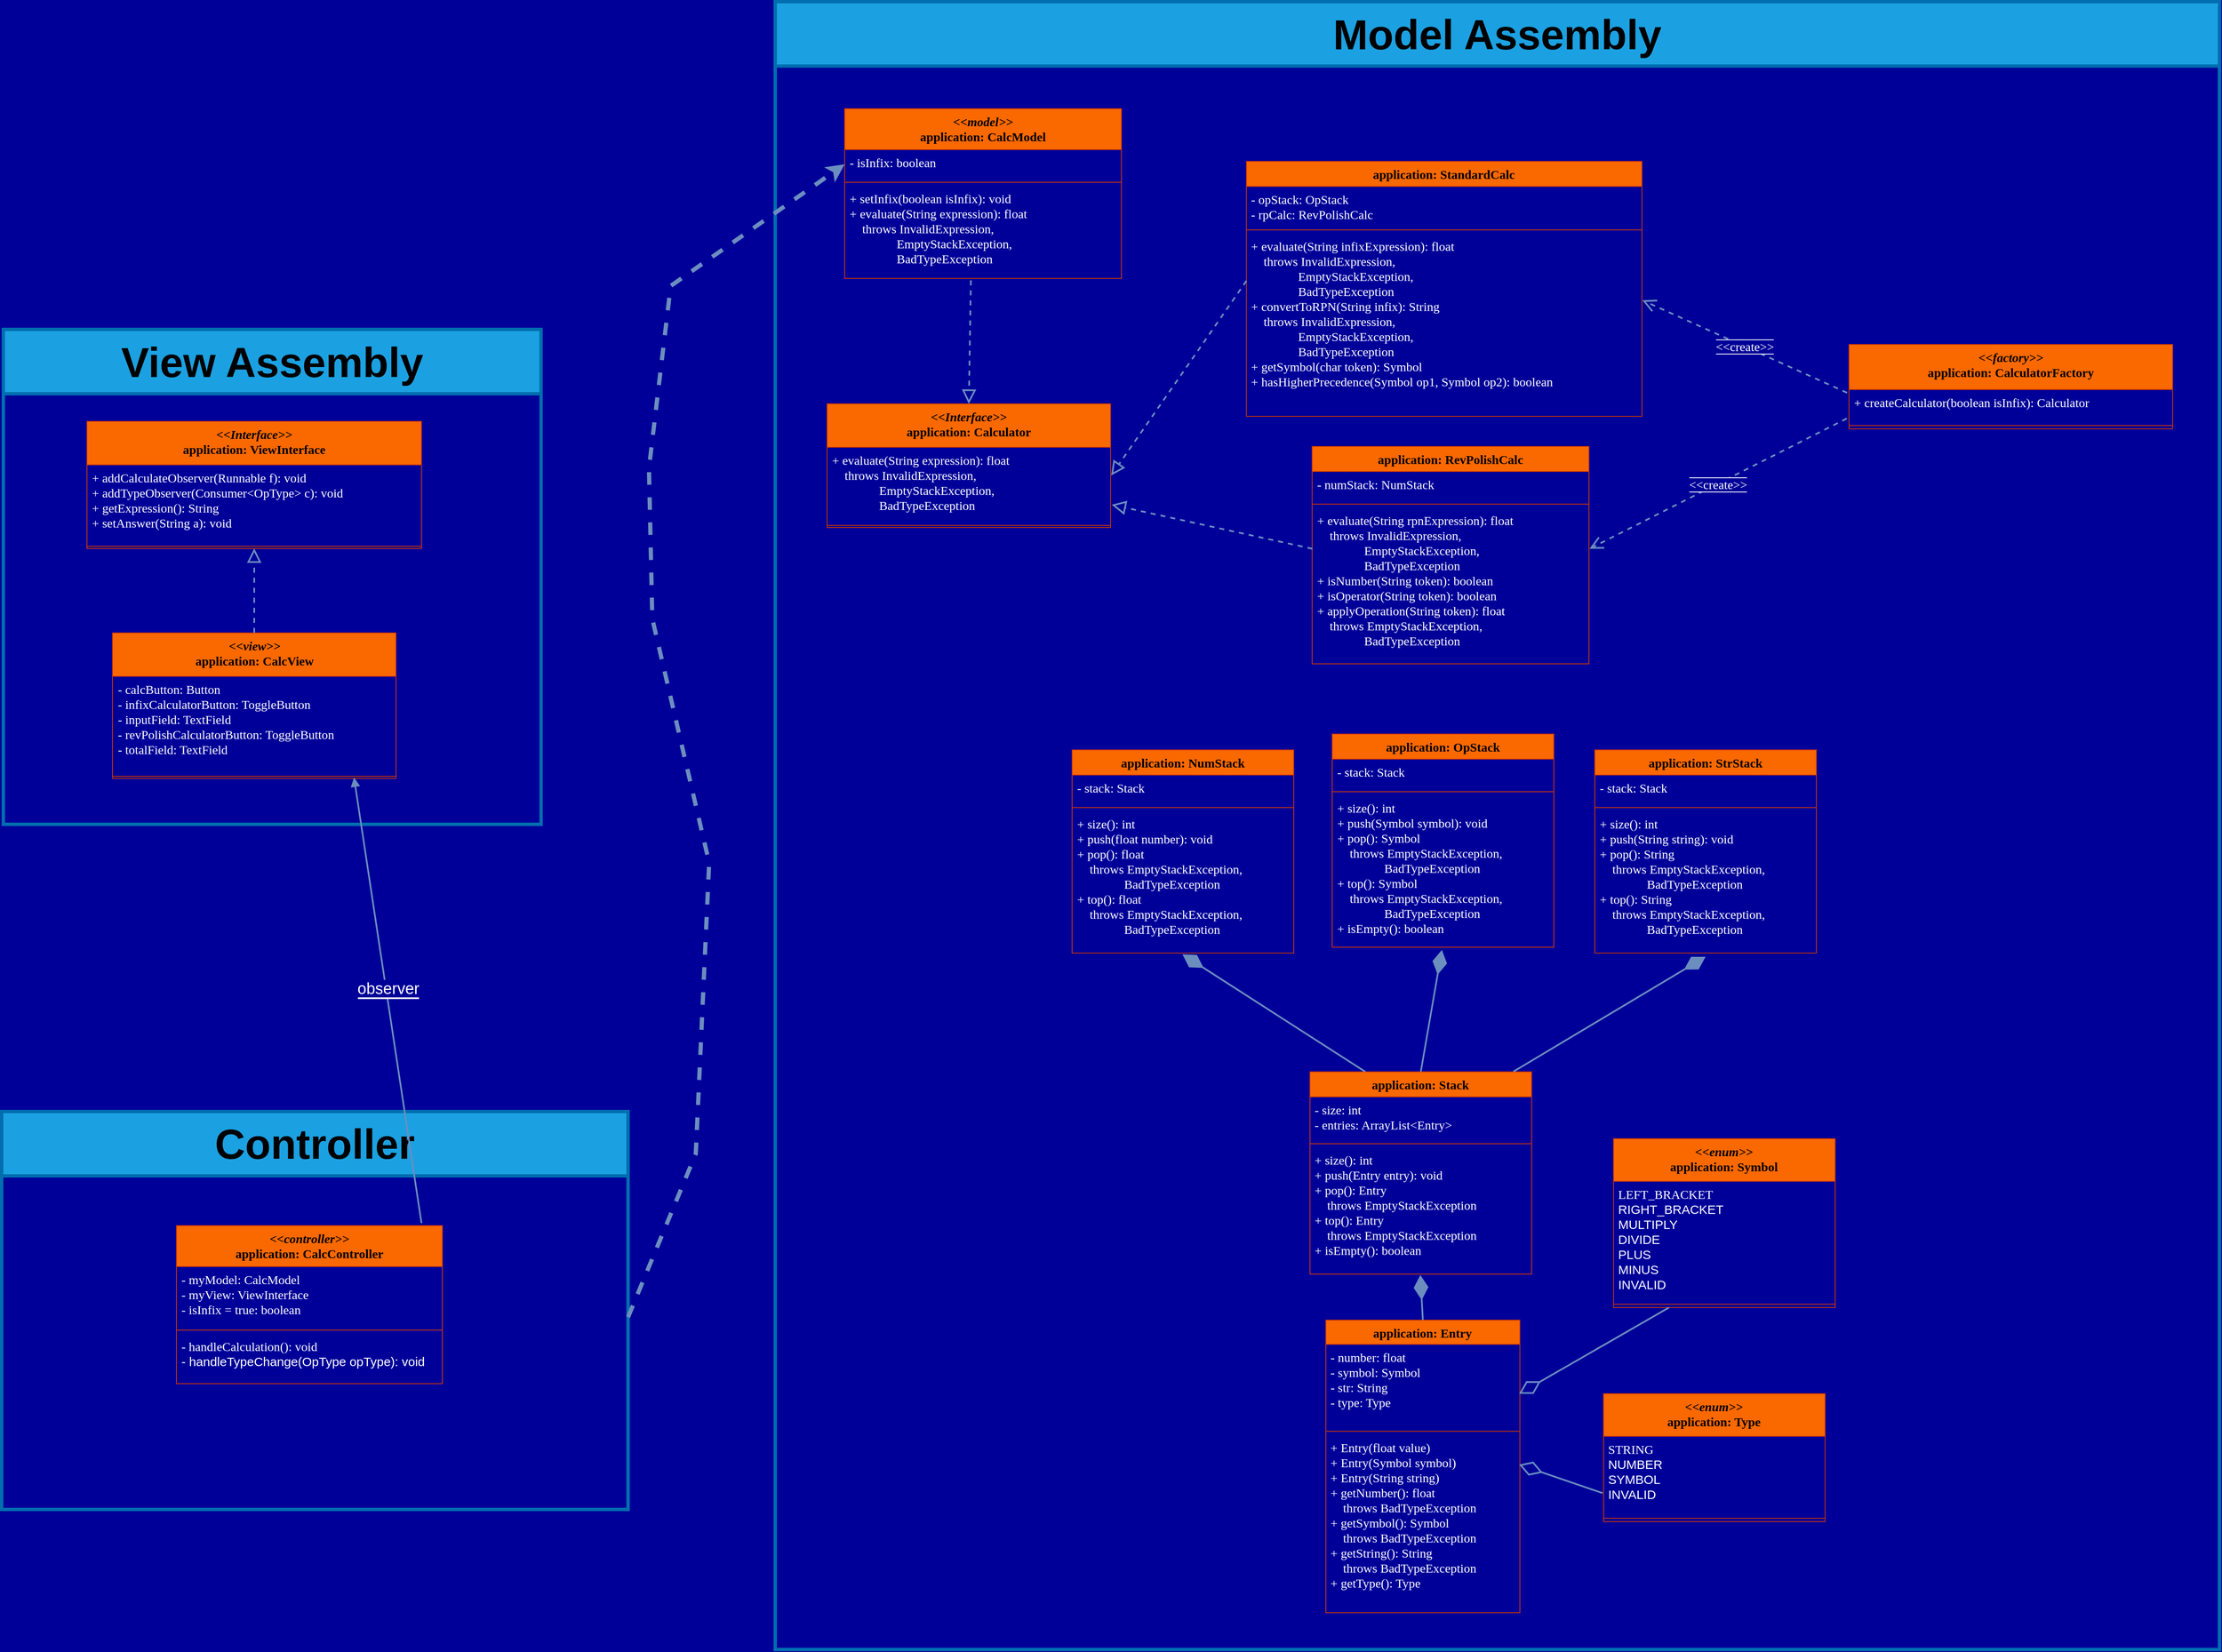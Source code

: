 <mxfile version="22.1.7" type="device">
  <diagram name="Page-1" id="jls70FwRUce_P40gS2r1">
    <mxGraphModel dx="4148" dy="2640" grid="0" gridSize="10" guides="1" tooltips="1" connect="1" arrows="1" fold="1" page="0" pageScale="1" pageWidth="1169" pageHeight="827" background="#000099" math="0" shadow="0">
      <root>
        <mxCell id="0" />
        <mxCell id="1" parent="0" />
        <mxCell id="K8_3aCIOSmmwYXdgkw8_-43" value="&lt;font face=&quot;Verdana&quot; style=&quot;font-size: 15px;&quot; color=&quot;#000000&quot;&gt;&lt;i&gt;&amp;lt;&amp;lt;Interface&amp;gt;&amp;gt;&lt;br&gt;&lt;/i&gt;application: Calculator&lt;/font&gt;" style="swimlane;fontStyle=1;align=center;verticalAlign=top;childLayout=stackLayout;horizontal=1;startSize=52;horizontalStack=0;resizeParent=1;resizeParentMax=0;resizeLast=0;collapsible=1;marginBottom=0;whiteSpace=wrap;html=1;fillColor=#fa6800;strokeColor=#C73500;fontColor=#000000;" vertex="1" parent="1">
          <mxGeometry x="1301" y="155" width="339" height="148" as="geometry">
            <mxRectangle x="905" y="737" width="179" height="30" as="alternateBounds" />
          </mxGeometry>
        </mxCell>
        <mxCell id="K8_3aCIOSmmwYXdgkw8_-44" value="&lt;font style=&quot;font-size: 15px;&quot; color=&quot;#ffffff&quot;&gt;&lt;font face=&quot;Verdana&quot;&gt;+ evaluate(String expression): float&lt;br&gt;&amp;nbsp; &amp;nbsp; throws InvalidExpression,&lt;br&gt;&amp;nbsp; &amp;nbsp; &amp;nbsp; &amp;nbsp; &amp;nbsp; &amp;nbsp; &amp;nbsp; &amp;nbsp;EmptyStackException,&lt;br&gt;&amp;nbsp; &amp;nbsp; &amp;nbsp; &amp;nbsp; &amp;nbsp; &amp;nbsp; &amp;nbsp; &amp;nbsp;BadTypeException&amp;nbsp;&lt;br&gt;&lt;br&gt;&lt;/font&gt;&lt;br&gt;&lt;/font&gt;" style="text;align=left;verticalAlign=top;spacingLeft=4;spacingRight=4;overflow=hidden;rotatable=0;points=[[0,0.5],[1,0.5]];portConstraint=eastwest;whiteSpace=wrap;html=1;" vertex="1" parent="K8_3aCIOSmmwYXdgkw8_-43">
          <mxGeometry y="52" width="339" height="91" as="geometry" />
        </mxCell>
        <mxCell id="K8_3aCIOSmmwYXdgkw8_-45" value="" style="line;strokeWidth=1;fillColor=none;align=left;verticalAlign=middle;spacingTop=-1;spacingLeft=3;spacingRight=3;rotatable=0;labelPosition=right;points=[];portConstraint=eastwest;strokeColor=inherit;" vertex="1" parent="K8_3aCIOSmmwYXdgkw8_-43">
          <mxGeometry y="143" width="339" height="5" as="geometry" />
        </mxCell>
        <mxCell id="K8_3aCIOSmmwYXdgkw8_-47" value="&lt;font face=&quot;Verdana&quot; style=&quot;font-size: 15px;&quot; color=&quot;#000000&quot;&gt;application: RevPolishCalc&lt;/font&gt;" style="swimlane;fontStyle=1;align=center;verticalAlign=top;childLayout=stackLayout;horizontal=1;startSize=30;horizontalStack=0;resizeParent=1;resizeParentMax=0;resizeLast=0;collapsible=1;marginBottom=0;whiteSpace=wrap;html=1;fillColor=#fa6800;strokeColor=#C73500;fontColor=#000000;" vertex="1" parent="1">
          <mxGeometry x="1881" y="206" width="331" height="260" as="geometry">
            <mxRectangle x="905" y="737" width="179" height="30" as="alternateBounds" />
          </mxGeometry>
        </mxCell>
        <mxCell id="K8_3aCIOSmmwYXdgkw8_-48" value="&lt;font style=&quot;font-size: 15px;&quot; color=&quot;#ffffff&quot;&gt;&lt;font face=&quot;Verdana&quot;&gt;- numStack: NumStack&lt;br&gt;&lt;br&gt;&lt;/font&gt;&lt;br&gt;&lt;/font&gt;" style="text;align=left;verticalAlign=top;spacingLeft=4;spacingRight=4;overflow=hidden;rotatable=0;points=[[0,0.5],[1,0.5]];portConstraint=eastwest;whiteSpace=wrap;html=1;" vertex="1" parent="K8_3aCIOSmmwYXdgkw8_-47">
          <mxGeometry y="30" width="331" height="35" as="geometry" />
        </mxCell>
        <mxCell id="K8_3aCIOSmmwYXdgkw8_-49" value="" style="line;strokeWidth=1;fillColor=none;align=left;verticalAlign=middle;spacingTop=-1;spacingLeft=3;spacingRight=3;rotatable=0;labelPosition=right;points=[];portConstraint=eastwest;strokeColor=inherit;" vertex="1" parent="K8_3aCIOSmmwYXdgkw8_-47">
          <mxGeometry y="65" width="331" height="8" as="geometry" />
        </mxCell>
        <mxCell id="K8_3aCIOSmmwYXdgkw8_-50" value="&lt;font face=&quot;Verdana&quot; style=&quot;font-size: 15px;&quot; color=&quot;#ffffff&quot;&gt;+ evaluate(String rpnExpression): float&lt;br&gt;&amp;nbsp; &amp;nbsp; throws InvalidExpression,&lt;br&gt;&amp;nbsp; &amp;nbsp; &amp;nbsp; &amp;nbsp; &amp;nbsp; &amp;nbsp; &amp;nbsp; &amp;nbsp;EmptyStackException,&lt;br&gt;&amp;nbsp; &amp;nbsp; &amp;nbsp; &amp;nbsp; &amp;nbsp; &amp;nbsp; &amp;nbsp; &amp;nbsp;BadTypeException&lt;br&gt;+ isNumber(String token): boolean&lt;br&gt;+ isOperator(String token): boolean&lt;br&gt;+ applyOperation(String token): float&lt;br&gt;&amp;nbsp; &amp;nbsp; throws EmptyStackException,&lt;br&gt;&amp;nbsp; &amp;nbsp; &amp;nbsp; &amp;nbsp; &amp;nbsp; &amp;nbsp; &amp;nbsp; &amp;nbsp;BadTypeException&lt;br&gt;&lt;/font&gt;" style="text;strokeColor=none;fillColor=none;align=left;verticalAlign=top;spacingLeft=4;spacingRight=4;overflow=hidden;rotatable=0;points=[[0,0.5],[1,0.5]];portConstraint=eastwest;whiteSpace=wrap;html=1;" vertex="1" parent="K8_3aCIOSmmwYXdgkw8_-47">
          <mxGeometry y="73" width="331" height="187" as="geometry" />
        </mxCell>
        <mxCell id="K8_3aCIOSmmwYXdgkw8_-52" value="&lt;font face=&quot;Verdana&quot; style=&quot;font-size: 15px;&quot; color=&quot;#000000&quot;&gt;application: StandardCalc&lt;/font&gt;" style="swimlane;fontStyle=1;align=center;verticalAlign=top;childLayout=stackLayout;horizontal=1;startSize=30;horizontalStack=0;resizeParent=1;resizeParentMax=0;resizeLast=0;collapsible=1;marginBottom=0;whiteSpace=wrap;html=1;fillColor=#fa6800;strokeColor=#C73500;fontColor=#000000;" vertex="1" parent="1">
          <mxGeometry x="1802.43" y="-135" width="473" height="305" as="geometry">
            <mxRectangle x="905" y="737" width="179" height="30" as="alternateBounds" />
          </mxGeometry>
        </mxCell>
        <mxCell id="K8_3aCIOSmmwYXdgkw8_-53" value="&lt;font style=&quot;font-size: 15px;&quot; color=&quot;#ffffff&quot;&gt;&lt;font face=&quot;Verdana&quot;&gt;- opStack: OpStack&lt;br&gt;- rpCalc: RevPolishCalc&lt;br&gt;&lt;br&gt;&lt;/font&gt;&lt;br&gt;&lt;/font&gt;" style="text;align=left;verticalAlign=top;spacingLeft=4;spacingRight=4;overflow=hidden;rotatable=0;points=[[0,0.5],[1,0.5]];portConstraint=eastwest;whiteSpace=wrap;html=1;" vertex="1" parent="K8_3aCIOSmmwYXdgkw8_-52">
          <mxGeometry y="30" width="473" height="48" as="geometry" />
        </mxCell>
        <mxCell id="K8_3aCIOSmmwYXdgkw8_-54" value="" style="line;strokeWidth=1;fillColor=none;align=left;verticalAlign=middle;spacingTop=-1;spacingLeft=3;spacingRight=3;rotatable=0;labelPosition=right;points=[];portConstraint=eastwest;strokeColor=inherit;" vertex="1" parent="K8_3aCIOSmmwYXdgkw8_-52">
          <mxGeometry y="78" width="473" height="8" as="geometry" />
        </mxCell>
        <mxCell id="K8_3aCIOSmmwYXdgkw8_-55" value="&lt;font face=&quot;Verdana&quot; style=&quot;font-size: 15px;&quot; color=&quot;#ffffff&quot;&gt;+ evaluate(String infixExpression): float&lt;br&gt;&amp;nbsp; &amp;nbsp; throws InvalidExpression,&lt;br&gt;&amp;nbsp; &amp;nbsp; &amp;nbsp; &amp;nbsp; &amp;nbsp; &amp;nbsp; &amp;nbsp; &amp;nbsp;EmptyStackException,&lt;br&gt;&amp;nbsp; &amp;nbsp; &amp;nbsp; &amp;nbsp; &amp;nbsp; &amp;nbsp; &amp;nbsp; &amp;nbsp;BadTypeException&lt;br&gt;+ convertToRPN(String infix): String&lt;br&gt;&amp;nbsp; &amp;nbsp; throws InvalidExpression,&lt;br&gt;&amp;nbsp; &amp;nbsp; &amp;nbsp; &amp;nbsp; &amp;nbsp; &amp;nbsp; &amp;nbsp; &amp;nbsp;EmptyStackException,&lt;br&gt;&amp;nbsp; &amp;nbsp; &amp;nbsp; &amp;nbsp; &amp;nbsp; &amp;nbsp; &amp;nbsp; &amp;nbsp;BadTypeException&lt;br&gt;+ getSymbol(char token): Symbol&lt;br&gt;+ hasHigherPrecedence(Symbol op1, Symbol op2): boolean&lt;br&gt;&lt;/font&gt;" style="text;strokeColor=none;fillColor=none;align=left;verticalAlign=top;spacingLeft=4;spacingRight=4;overflow=hidden;rotatable=0;points=[[0,0.5],[1,0.5]];portConstraint=eastwest;whiteSpace=wrap;html=1;" vertex="1" parent="K8_3aCIOSmmwYXdgkw8_-52">
          <mxGeometry y="86" width="473" height="219" as="geometry" />
        </mxCell>
        <mxCell id="K8_3aCIOSmmwYXdgkw8_-58" value="&lt;font face=&quot;Verdana&quot; style=&quot;font-size: 15px;&quot; color=&quot;#000000&quot;&gt;&lt;i&gt;&amp;lt;&amp;lt;model&amp;gt;&amp;gt;&lt;br&gt;&lt;/i&gt;application: CalcModel&lt;/font&gt;" style="swimlane;fontStyle=1;align=center;verticalAlign=top;childLayout=stackLayout;horizontal=1;startSize=49;horizontalStack=0;resizeParent=1;resizeParentMax=0;resizeLast=0;collapsible=1;marginBottom=0;whiteSpace=wrap;html=1;fillColor=#fa6800;strokeColor=#C73500;fontColor=#000000;" vertex="1" parent="1">
          <mxGeometry x="1322" y="-198" width="331" height="203" as="geometry">
            <mxRectangle x="905" y="737" width="179" height="30" as="alternateBounds" />
          </mxGeometry>
        </mxCell>
        <mxCell id="K8_3aCIOSmmwYXdgkw8_-59" value="&lt;font style=&quot;font-size: 15px;&quot; color=&quot;#ffffff&quot;&gt;&lt;font face=&quot;Verdana&quot;&gt;- isInfix: boolean&lt;br&gt;&lt;br&gt;&lt;/font&gt;&lt;br&gt;&lt;/font&gt;" style="text;align=left;verticalAlign=top;spacingLeft=4;spacingRight=4;overflow=hidden;rotatable=0;points=[[0,0.5],[1,0.5]];portConstraint=eastwest;whiteSpace=wrap;html=1;" vertex="1" parent="K8_3aCIOSmmwYXdgkw8_-58">
          <mxGeometry y="49" width="331" height="35" as="geometry" />
        </mxCell>
        <mxCell id="K8_3aCIOSmmwYXdgkw8_-60" value="" style="line;strokeWidth=1;fillColor=none;align=left;verticalAlign=middle;spacingTop=-1;spacingLeft=3;spacingRight=3;rotatable=0;labelPosition=right;points=[];portConstraint=eastwest;strokeColor=inherit;" vertex="1" parent="K8_3aCIOSmmwYXdgkw8_-58">
          <mxGeometry y="84" width="331" height="8" as="geometry" />
        </mxCell>
        <mxCell id="K8_3aCIOSmmwYXdgkw8_-61" value="&lt;font face=&quot;Verdana&quot; style=&quot;font-size: 15px;&quot; color=&quot;#ffffff&quot;&gt;+ setInfix(boolean isInfix): void&lt;br&gt;+ evaluate(String expression): float&lt;br&gt;&amp;nbsp; &amp;nbsp; throws InvalidExpression,&lt;br&gt;&amp;nbsp; &amp;nbsp; &amp;nbsp; &amp;nbsp; &amp;nbsp; &amp;nbsp; &amp;nbsp; &amp;nbsp;EmptyStackException,&lt;br&gt;&amp;nbsp; &amp;nbsp; &amp;nbsp; &amp;nbsp; &amp;nbsp; &amp;nbsp; &amp;nbsp; &amp;nbsp;BadTypeException&lt;br&gt;&lt;/font&gt;" style="text;strokeColor=none;fillColor=none;align=left;verticalAlign=top;spacingLeft=4;spacingRight=4;overflow=hidden;rotatable=0;points=[[0,0.5],[1,0.5]];portConstraint=eastwest;whiteSpace=wrap;html=1;" vertex="1" parent="K8_3aCIOSmmwYXdgkw8_-58">
          <mxGeometry y="92" width="331" height="111" as="geometry" />
        </mxCell>
        <mxCell id="K8_3aCIOSmmwYXdgkw8_-63" value="&lt;font style=&quot;font-size: 50px;&quot; color=&quot;#000000&quot;&gt;&lt;b&gt;Model Assembly&lt;/b&gt;&lt;/font&gt;" style="swimlane;fontStyle=0;childLayout=stackLayout;horizontal=1;startSize=77;fillColor=#1ba1e2;horizontalStack=0;resizeParent=1;resizeParentMax=0;resizeLast=0;collapsible=1;marginBottom=0;whiteSpace=wrap;html=1;strokeColor=#006EAF;fontColor=#ffffff;strokeWidth=4;" vertex="1" parent="1">
          <mxGeometry x="1239" y="-326" width="1727" height="1971" as="geometry">
            <mxRectangle x="1155" y="-195" width="428" height="77" as="alternateBounds" />
          </mxGeometry>
        </mxCell>
        <mxCell id="K8_3aCIOSmmwYXdgkw8_-57" value="" style="endArrow=block;dashed=1;endFill=0;endSize=12;html=1;rounded=0;fillColor=#dae8fc;strokeColor=#6c8ebf;strokeWidth=2;entryX=0.5;entryY=0;entryDx=0;entryDy=0;exitX=0.456;exitY=1.021;exitDx=0;exitDy=0;exitPerimeter=0;" edge="1" parent="1" source="K8_3aCIOSmmwYXdgkw8_-61" target="K8_3aCIOSmmwYXdgkw8_-43">
          <mxGeometry width="160" relative="1" as="geometry">
            <mxPoint x="1545.97" y="-69" as="sourcePoint" />
            <mxPoint x="1545.97" y="-6" as="targetPoint" />
          </mxGeometry>
        </mxCell>
        <mxCell id="K8_3aCIOSmmwYXdgkw8_-71" value="&lt;font face=&quot;Verdana&quot; style=&quot;font-size: 15px;&quot; color=&quot;#000000&quot;&gt;&lt;i&gt;&amp;lt;&amp;lt;factory&amp;gt;&amp;gt;&lt;br&gt;&lt;/i&gt;application: CalculatorFactory&lt;/font&gt;" style="swimlane;fontStyle=1;align=center;verticalAlign=top;childLayout=stackLayout;horizontal=1;startSize=54;horizontalStack=0;resizeParent=1;resizeParentMax=0;resizeLast=0;collapsible=1;marginBottom=0;whiteSpace=wrap;html=1;fillColor=#fa6800;strokeColor=#C73500;fontColor=#000000;" vertex="1" parent="1">
          <mxGeometry x="2523" y="84" width="387" height="101" as="geometry">
            <mxRectangle x="905" y="737" width="179" height="30" as="alternateBounds" />
          </mxGeometry>
        </mxCell>
        <mxCell id="K8_3aCIOSmmwYXdgkw8_-72" value="&lt;font style=&quot;font-size: 15px;&quot; color=&quot;#ffffff&quot;&gt;&lt;font face=&quot;Verdana&quot;&gt;+ createCalculator(boolean isInfix): Calculator&lt;br&gt;&lt;br&gt;&lt;/font&gt;&lt;br&gt;&lt;/font&gt;" style="text;align=left;verticalAlign=top;spacingLeft=4;spacingRight=4;overflow=hidden;rotatable=0;points=[[0,0.5],[1,0.5]];portConstraint=eastwest;whiteSpace=wrap;html=1;" vertex="1" parent="K8_3aCIOSmmwYXdgkw8_-71">
          <mxGeometry y="54" width="387" height="39" as="geometry" />
        </mxCell>
        <mxCell id="K8_3aCIOSmmwYXdgkw8_-73" value="" style="line;strokeWidth=1;fillColor=none;align=left;verticalAlign=middle;spacingTop=-1;spacingLeft=3;spacingRight=3;rotatable=0;labelPosition=right;points=[];portConstraint=eastwest;strokeColor=inherit;" vertex="1" parent="K8_3aCIOSmmwYXdgkw8_-71">
          <mxGeometry y="93" width="387" height="8" as="geometry" />
        </mxCell>
        <mxCell id="K8_3aCIOSmmwYXdgkw8_-78" value="&lt;font style=&quot;font-size: 15px; background-color: rgb(0, 0, 153);&quot; face=&quot;Verdana&quot; color=&quot;#ffffff&quot;&gt;&amp;lt;&amp;lt;create&amp;gt;&amp;gt;&lt;/font&gt;" style="endArrow=open;endSize=12;dashed=1;html=1;rounded=0;strokeWidth=2;fillColor=#dae8fc;strokeColor=#6c8ebf;exitX=-0.006;exitY=0.097;exitDx=0;exitDy=0;entryX=1.001;entryY=0.366;entryDx=0;entryDy=0;entryPerimeter=0;exitPerimeter=0;" edge="1" parent="1" source="K8_3aCIOSmmwYXdgkw8_-72" target="K8_3aCIOSmmwYXdgkw8_-55">
          <mxGeometry width="160" relative="1" as="geometry">
            <mxPoint x="1988" y="81.47" as="sourcePoint" />
            <mxPoint x="2341" y="-80" as="targetPoint" />
          </mxGeometry>
        </mxCell>
        <mxCell id="K8_3aCIOSmmwYXdgkw8_-79" value="" style="endArrow=block;dashed=1;endFill=0;endSize=12;html=1;rounded=0;fillColor=#dae8fc;strokeColor=#6c8ebf;strokeWidth=2;entryX=1.002;entryY=0.371;entryDx=0;entryDy=0;entryPerimeter=0;" edge="1" parent="1" target="K8_3aCIOSmmwYXdgkw8_-44">
          <mxGeometry width="160" relative="1" as="geometry">
            <mxPoint x="1802.43" y="8" as="sourcePoint" />
            <mxPoint x="1739.46" y="148" as="targetPoint" />
          </mxGeometry>
        </mxCell>
        <mxCell id="K8_3aCIOSmmwYXdgkw8_-80" value="" style="endArrow=block;dashed=1;endFill=0;endSize=12;html=1;rounded=0;fillColor=#dae8fc;strokeColor=#6c8ebf;strokeWidth=2;entryX=1.004;entryY=0.755;entryDx=0;entryDy=0;exitX=0.001;exitY=0.264;exitDx=0;exitDy=0;exitPerimeter=0;entryPerimeter=0;" edge="1" parent="1" source="K8_3aCIOSmmwYXdgkw8_-50" target="K8_3aCIOSmmwYXdgkw8_-44">
          <mxGeometry width="160" relative="1" as="geometry">
            <mxPoint x="1749.97" y="228" as="sourcePoint" />
            <mxPoint x="1687" y="368" as="targetPoint" />
          </mxGeometry>
        </mxCell>
        <mxCell id="K8_3aCIOSmmwYXdgkw8_-81" value="&lt;font style=&quot;font-size: 15px; background-color: rgb(0, 0, 153);&quot; face=&quot;Verdana&quot; color=&quot;#ffffff&quot;&gt;&amp;lt;&amp;lt;create&amp;gt;&amp;gt;&lt;/font&gt;" style="endArrow=open;endSize=12;dashed=1;html=1;rounded=0;strokeWidth=2;fillColor=#dae8fc;strokeColor=#6c8ebf;exitX=-0.007;exitY=0.887;exitDx=0;exitDy=0;entryX=1.002;entryY=0.264;entryDx=0;entryDy=0;entryPerimeter=0;exitPerimeter=0;" edge="1" parent="1" source="K8_3aCIOSmmwYXdgkw8_-72" target="K8_3aCIOSmmwYXdgkw8_-50">
          <mxGeometry width="160" relative="1" as="geometry">
            <mxPoint x="2542" y="328" as="sourcePoint" />
            <mxPoint x="2297" y="217" as="targetPoint" />
          </mxGeometry>
        </mxCell>
        <mxCell id="K8_3aCIOSmmwYXdgkw8_-82" value="" style="group" vertex="1" connectable="0" parent="1">
          <mxGeometry x="1594.0" y="550" width="912.43" height="1051" as="geometry" />
        </mxCell>
        <mxCell id="K8_3aCIOSmmwYXdgkw8_-25" value="" style="group" vertex="1" connectable="0" parent="K8_3aCIOSmmwYXdgkw8_-82">
          <mxGeometry x="253.001" y="404" width="659.429" height="647" as="geometry" />
        </mxCell>
        <mxCell id="K8_3aCIOSmmwYXdgkw8_-5" style="edgeStyle=orthogonalEdgeStyle;rounded=0;orthogonalLoop=1;jettySize=auto;html=1;" edge="1" parent="K8_3aCIOSmmwYXdgkw8_-25">
          <mxGeometry relative="1" as="geometry">
            <mxPoint y="102.571" as="targetPoint" />
            <mxPoint x="0.429" y="103" as="sourcePoint" />
          </mxGeometry>
        </mxCell>
        <mxCell id="K8_3aCIOSmmwYXdgkw8_-1" value="&lt;font face=&quot;Verdana&quot; style=&quot;font-size: 15px;&quot; color=&quot;#000000&quot;&gt;application: Entry&lt;/font&gt;" style="swimlane;fontStyle=1;align=center;verticalAlign=top;childLayout=stackLayout;horizontal=1;startSize=29;horizontalStack=0;resizeParent=1;resizeParentMax=0;resizeLast=0;collapsible=1;marginBottom=0;whiteSpace=wrap;html=1;fillColor=#fa6800;strokeColor=#C73500;fontColor=#000000;" vertex="1" parent="K8_3aCIOSmmwYXdgkw8_-25">
          <mxGeometry x="50.429" y="297" width="232" height="350" as="geometry">
            <mxRectangle x="905" y="737" width="179" height="30" as="alternateBounds" />
          </mxGeometry>
        </mxCell>
        <mxCell id="K8_3aCIOSmmwYXdgkw8_-2" value="&lt;font style=&quot;font-size: 15px;&quot; color=&quot;#ffffff&quot;&gt;&lt;font face=&quot;Verdana&quot;&gt;- number: float&lt;br&gt;- symbol: Symbol&lt;br&gt;- str: String&lt;br&gt;- type: Type&lt;br&gt;&lt;br&gt;&lt;/font&gt;&lt;br&gt;&lt;/font&gt;" style="text;align=left;verticalAlign=top;spacingLeft=4;spacingRight=4;overflow=hidden;rotatable=0;points=[[0,0.5],[1,0.5]];portConstraint=eastwest;whiteSpace=wrap;html=1;" vertex="1" parent="K8_3aCIOSmmwYXdgkw8_-1">
          <mxGeometry y="29" width="232" height="100" as="geometry" />
        </mxCell>
        <mxCell id="K8_3aCIOSmmwYXdgkw8_-3" value="" style="line;strokeWidth=1;fillColor=none;align=left;verticalAlign=middle;spacingTop=-1;spacingLeft=3;spacingRight=3;rotatable=0;labelPosition=right;points=[];portConstraint=eastwest;strokeColor=inherit;" vertex="1" parent="K8_3aCIOSmmwYXdgkw8_-1">
          <mxGeometry y="129" width="232" height="8" as="geometry" />
        </mxCell>
        <mxCell id="K8_3aCIOSmmwYXdgkw8_-4" value="&lt;font face=&quot;Verdana&quot; style=&quot;font-size: 15px;&quot; color=&quot;#ffffff&quot;&gt;+ Entry(float value)&lt;br&gt;+ Entry(Symbol symbol)&lt;br&gt;+ Entry(String string)&lt;br&gt;+ getNumber(): float&lt;br&gt;&amp;nbsp; &amp;nbsp; throws BadTypeException&lt;br&gt;+ getSymbol(): Symbol&lt;br&gt;&amp;nbsp; &amp;nbsp; throws BadTypeException&lt;br&gt;+ getString(): String&lt;br&gt;&amp;nbsp; &amp;nbsp; throws BadTypeException&lt;br&gt;+ getType(): Type&lt;br&gt;&lt;/font&gt;" style="text;strokeColor=none;fillColor=none;align=left;verticalAlign=top;spacingLeft=4;spacingRight=4;overflow=hidden;rotatable=0;points=[[0,0.5],[1,0.5]];portConstraint=eastwest;whiteSpace=wrap;html=1;" vertex="1" parent="K8_3aCIOSmmwYXdgkw8_-1">
          <mxGeometry y="137" width="232" height="213" as="geometry" />
        </mxCell>
        <mxCell id="K8_3aCIOSmmwYXdgkw8_-7" value="&lt;font face=&quot;Verdana&quot; style=&quot;font-size: 15px;&quot; color=&quot;#000000&quot;&gt;application: Stack&lt;/font&gt;" style="swimlane;fontStyle=1;align=center;verticalAlign=top;childLayout=stackLayout;horizontal=1;startSize=30;horizontalStack=0;resizeParent=1;resizeParentMax=0;resizeLast=0;collapsible=1;marginBottom=0;whiteSpace=wrap;html=1;fillColor=#fa6800;strokeColor=#C73500;fontColor=#000000;" vertex="1" parent="K8_3aCIOSmmwYXdgkw8_-25">
          <mxGeometry x="31.429" width="265" height="242" as="geometry">
            <mxRectangle x="905" y="737" width="179" height="30" as="alternateBounds" />
          </mxGeometry>
        </mxCell>
        <mxCell id="K8_3aCIOSmmwYXdgkw8_-8" value="&lt;font style=&quot;font-size: 15px;&quot; color=&quot;#ffffff&quot;&gt;&lt;font face=&quot;Verdana&quot;&gt;- size: int&lt;br&gt;- entries: ArrayList&amp;lt;Entry&amp;gt;&lt;br&gt;&lt;br&gt;&lt;/font&gt;&lt;br&gt;&lt;/font&gt;" style="text;align=left;verticalAlign=top;spacingLeft=4;spacingRight=4;overflow=hidden;rotatable=0;points=[[0,0.5],[1,0.5]];portConstraint=eastwest;whiteSpace=wrap;html=1;" vertex="1" parent="K8_3aCIOSmmwYXdgkw8_-7">
          <mxGeometry y="30" width="265" height="52" as="geometry" />
        </mxCell>
        <mxCell id="K8_3aCIOSmmwYXdgkw8_-9" value="" style="line;strokeWidth=1;fillColor=none;align=left;verticalAlign=middle;spacingTop=-1;spacingLeft=3;spacingRight=3;rotatable=0;labelPosition=right;points=[];portConstraint=eastwest;strokeColor=inherit;" vertex="1" parent="K8_3aCIOSmmwYXdgkw8_-7">
          <mxGeometry y="82" width="265" height="8" as="geometry" />
        </mxCell>
        <mxCell id="K8_3aCIOSmmwYXdgkw8_-10" value="&lt;font face=&quot;Verdana&quot; style=&quot;font-size: 15px;&quot; color=&quot;#ffffff&quot;&gt;+ size(): int&lt;br&gt;+ push(Entry entry): void&lt;br&gt;+ pop(): Entry&lt;br&gt;&amp;nbsp; &amp;nbsp; throws EmptyStackException&lt;br&gt;+ top(): Entry&lt;br&gt;&amp;nbsp; &amp;nbsp; throws EmptyStackException&lt;br&gt;+ isEmpty(): boolean&lt;br&gt;&lt;/font&gt;" style="text;strokeColor=none;fillColor=none;align=left;verticalAlign=top;spacingLeft=4;spacingRight=4;overflow=hidden;rotatable=0;points=[[0,0.5],[1,0.5]];portConstraint=eastwest;whiteSpace=wrap;html=1;" vertex="1" parent="K8_3aCIOSmmwYXdgkw8_-7">
          <mxGeometry y="90" width="265" height="152" as="geometry" />
        </mxCell>
        <mxCell id="K8_3aCIOSmmwYXdgkw8_-11" value="&lt;font face=&quot;Verdana&quot; style=&quot;font-size: 15px;&quot; color=&quot;#000000&quot;&gt;&lt;i&gt;&amp;lt;&amp;lt;enum&amp;gt;&amp;gt;&lt;br&gt;&lt;/i&gt;application: Type&lt;/font&gt;" style="swimlane;fontStyle=1;align=center;verticalAlign=top;childLayout=stackLayout;horizontal=1;startSize=51;horizontalStack=0;resizeParent=1;resizeParentMax=0;resizeLast=0;collapsible=1;marginBottom=0;whiteSpace=wrap;html=1;fillColor=#fa6800;strokeColor=#C73500;fontColor=#000000;" vertex="1" parent="K8_3aCIOSmmwYXdgkw8_-25">
          <mxGeometry x="382.429" y="385" width="265" height="153" as="geometry">
            <mxRectangle x="905" y="737" width="179" height="30" as="alternateBounds" />
          </mxGeometry>
        </mxCell>
        <mxCell id="K8_3aCIOSmmwYXdgkw8_-12" value="&lt;font style=&quot;font-size: 15px;&quot; color=&quot;#ffffff&quot;&gt;&lt;font face=&quot;Verdana&quot;&gt;STRING&lt;br&gt;&lt;/font&gt;NUMBER&lt;br&gt;SYMBOL&lt;br&gt;INVALID&lt;br&gt;&lt;/font&gt;" style="text;align=left;verticalAlign=top;spacingLeft=4;spacingRight=4;overflow=hidden;rotatable=0;points=[[0,0.5],[1,0.5]];portConstraint=eastwest;whiteSpace=wrap;html=1;" vertex="1" parent="K8_3aCIOSmmwYXdgkw8_-11">
          <mxGeometry y="51" width="265" height="94" as="geometry" />
        </mxCell>
        <mxCell id="K8_3aCIOSmmwYXdgkw8_-13" value="" style="line;strokeWidth=1;fillColor=none;align=left;verticalAlign=middle;spacingTop=-1;spacingLeft=3;spacingRight=3;rotatable=0;labelPosition=right;points=[];portConstraint=eastwest;strokeColor=inherit;" vertex="1" parent="K8_3aCIOSmmwYXdgkw8_-11">
          <mxGeometry y="145" width="265" height="8" as="geometry" />
        </mxCell>
        <mxCell id="K8_3aCIOSmmwYXdgkw8_-19" value="&lt;font face=&quot;Verdana&quot; style=&quot;font-size: 15px;&quot; color=&quot;#000000&quot;&gt;&lt;i&gt;&amp;lt;&amp;lt;enum&amp;gt;&amp;gt;&lt;br&gt;&lt;/i&gt;application: Symbol&lt;/font&gt;" style="swimlane;fontStyle=1;align=center;verticalAlign=top;childLayout=stackLayout;horizontal=1;startSize=51;horizontalStack=0;resizeParent=1;resizeParentMax=0;resizeLast=0;collapsible=1;marginBottom=0;whiteSpace=wrap;html=1;fillColor=#fa6800;strokeColor=#C73500;fontColor=#000000;" vertex="1" parent="K8_3aCIOSmmwYXdgkw8_-25">
          <mxGeometry x="394.429" y="80" width="265" height="202" as="geometry">
            <mxRectangle x="905" y="737" width="179" height="30" as="alternateBounds" />
          </mxGeometry>
        </mxCell>
        <mxCell id="K8_3aCIOSmmwYXdgkw8_-20" value="&lt;font style=&quot;font-size: 15px;&quot; color=&quot;#ffffff&quot;&gt;&lt;font face=&quot;Verdana&quot;&gt;LEFT_BRACKET&lt;br&gt;&lt;/font&gt;RIGHT_BRACKET&lt;br&gt;MULTIPLY&lt;br&gt;DIVIDE&lt;br&gt;PLUS&lt;br&gt;MINUS&lt;br&gt;INVALID&lt;br&gt;&lt;/font&gt;" style="text;align=left;verticalAlign=top;spacingLeft=4;spacingRight=4;overflow=hidden;rotatable=0;points=[[0,0.5],[1,0.5]];portConstraint=eastwest;whiteSpace=wrap;html=1;" vertex="1" parent="K8_3aCIOSmmwYXdgkw8_-19">
          <mxGeometry y="51" width="265" height="143" as="geometry" />
        </mxCell>
        <mxCell id="K8_3aCIOSmmwYXdgkw8_-21" value="" style="line;strokeWidth=1;fillColor=none;align=left;verticalAlign=middle;spacingTop=-1;spacingLeft=3;spacingRight=3;rotatable=0;labelPosition=right;points=[];portConstraint=eastwest;strokeColor=inherit;" vertex="1" parent="K8_3aCIOSmmwYXdgkw8_-19">
          <mxGeometry y="194" width="265" height="8" as="geometry" />
        </mxCell>
        <mxCell id="K8_3aCIOSmmwYXdgkw8_-22" value="" style="endArrow=diamondThin;endFill=0;endSize=24;html=1;rounded=0;fillColor=#dae8fc;strokeColor=#6c8ebf;strokeWidth=2;exitX=0.25;exitY=1;exitDx=0;exitDy=0;entryX=0.996;entryY=0.591;entryDx=0;entryDy=0;entryPerimeter=0;" edge="1" parent="K8_3aCIOSmmwYXdgkw8_-25" source="K8_3aCIOSmmwYXdgkw8_-19" target="K8_3aCIOSmmwYXdgkw8_-2">
          <mxGeometry width="160" relative="1" as="geometry">
            <mxPoint x="432.429" y="310" as="sourcePoint" />
            <mxPoint x="324.429" y="332" as="targetPoint" />
          </mxGeometry>
        </mxCell>
        <mxCell id="K8_3aCIOSmmwYXdgkw8_-23" value="" style="endArrow=diamondThin;endFill=0;endSize=24;html=1;rounded=0;fillColor=#dae8fc;strokeColor=#6c8ebf;strokeWidth=2;exitX=-0.004;exitY=0.723;exitDx=0;exitDy=0;exitPerimeter=0;entryX=0.996;entryY=0.168;entryDx=0;entryDy=0;entryPerimeter=0;" edge="1" parent="K8_3aCIOSmmwYXdgkw8_-25" source="K8_3aCIOSmmwYXdgkw8_-12" target="K8_3aCIOSmmwYXdgkw8_-4">
          <mxGeometry width="160" relative="1" as="geometry">
            <mxPoint x="358.429" y="420" as="sourcePoint" />
            <mxPoint x="181.429" y="524" as="targetPoint" />
          </mxGeometry>
        </mxCell>
        <mxCell id="K8_3aCIOSmmwYXdgkw8_-24" value="" style="endArrow=diamondThin;endFill=1;endSize=24;html=1;rounded=0;fillColor=#dae8fc;strokeColor=#6c8ebf;strokeWidth=2;exitX=0.5;exitY=0;exitDx=0;exitDy=0;entryX=0.498;entryY=1.007;entryDx=0;entryDy=0;entryPerimeter=0;" edge="1" parent="K8_3aCIOSmmwYXdgkw8_-25" source="K8_3aCIOSmmwYXdgkw8_-1" target="K8_3aCIOSmmwYXdgkw8_-10">
          <mxGeometry width="160" relative="1" as="geometry">
            <mxPoint x="-238.571" y="245" as="sourcePoint" />
            <mxPoint x="-78.571" y="245" as="targetPoint" />
          </mxGeometry>
        </mxCell>
        <mxCell id="K8_3aCIOSmmwYXdgkw8_-27" value="&lt;font face=&quot;Verdana&quot; style=&quot;font-size: 15px;&quot; color=&quot;#000000&quot;&gt;application: NumStack&lt;/font&gt;" style="swimlane;fontStyle=1;align=center;verticalAlign=top;childLayout=stackLayout;horizontal=1;startSize=30;horizontalStack=0;resizeParent=1;resizeParentMax=0;resizeLast=0;collapsible=1;marginBottom=0;whiteSpace=wrap;html=1;fillColor=#fa6800;strokeColor=#C73500;fontColor=#000000;" vertex="1" parent="K8_3aCIOSmmwYXdgkw8_-82">
          <mxGeometry y="19" width="265" height="243" as="geometry">
            <mxRectangle x="905" y="737" width="179" height="30" as="alternateBounds" />
          </mxGeometry>
        </mxCell>
        <mxCell id="K8_3aCIOSmmwYXdgkw8_-28" value="&lt;font style=&quot;font-size: 15px;&quot; color=&quot;#ffffff&quot;&gt;&lt;font face=&quot;Verdana&quot;&gt;- stack: Stack&lt;br&gt;&lt;br&gt;&lt;/font&gt;&lt;br&gt;&lt;/font&gt;" style="text;align=left;verticalAlign=top;spacingLeft=4;spacingRight=4;overflow=hidden;rotatable=0;points=[[0,0.5],[1,0.5]];portConstraint=eastwest;whiteSpace=wrap;html=1;" vertex="1" parent="K8_3aCIOSmmwYXdgkw8_-27">
          <mxGeometry y="30" width="265" height="35" as="geometry" />
        </mxCell>
        <mxCell id="K8_3aCIOSmmwYXdgkw8_-29" value="" style="line;strokeWidth=1;fillColor=none;align=left;verticalAlign=middle;spacingTop=-1;spacingLeft=3;spacingRight=3;rotatable=0;labelPosition=right;points=[];portConstraint=eastwest;strokeColor=inherit;" vertex="1" parent="K8_3aCIOSmmwYXdgkw8_-27">
          <mxGeometry y="65" width="265" height="8" as="geometry" />
        </mxCell>
        <mxCell id="K8_3aCIOSmmwYXdgkw8_-30" value="&lt;font face=&quot;Verdana&quot; style=&quot;font-size: 15px;&quot; color=&quot;#ffffff&quot;&gt;+ size(): int&lt;br&gt;+ push(float number): void&lt;br&gt;+ pop(): float&lt;br&gt;&amp;nbsp; &amp;nbsp; throws EmptyStackException,&lt;br&gt;&amp;nbsp; &amp;nbsp; &amp;nbsp; &amp;nbsp; &amp;nbsp; &amp;nbsp; &amp;nbsp; &amp;nbsp;BadTypeException&lt;br&gt;+ top(): float&lt;br&gt;&amp;nbsp; &amp;nbsp; throws EmptyStackException,&lt;br&gt;&amp;nbsp; &amp;nbsp; &amp;nbsp; &amp;nbsp; &amp;nbsp; &amp;nbsp; &amp;nbsp; &amp;nbsp;BadTypeException&lt;br&gt;&lt;/font&gt;" style="text;strokeColor=none;fillColor=none;align=left;verticalAlign=top;spacingLeft=4;spacingRight=4;overflow=hidden;rotatable=0;points=[[0,0.5],[1,0.5]];portConstraint=eastwest;whiteSpace=wrap;html=1;" vertex="1" parent="K8_3aCIOSmmwYXdgkw8_-27">
          <mxGeometry y="73" width="265" height="170" as="geometry" />
        </mxCell>
        <mxCell id="K8_3aCIOSmmwYXdgkw8_-31" value="&lt;font face=&quot;Verdana&quot; style=&quot;font-size: 15px;&quot; color=&quot;#000000&quot;&gt;application: OpStack&lt;/font&gt;" style="swimlane;fontStyle=1;align=center;verticalAlign=top;childLayout=stackLayout;horizontal=1;startSize=30;horizontalStack=0;resizeParent=1;resizeParentMax=0;resizeLast=0;collapsible=1;marginBottom=0;whiteSpace=wrap;html=1;fillColor=#fa6800;strokeColor=#C73500;fontColor=#000000;" vertex="1" parent="K8_3aCIOSmmwYXdgkw8_-82">
          <mxGeometry x="311" width="265" height="255" as="geometry">
            <mxRectangle x="905" y="737" width="179" height="30" as="alternateBounds" />
          </mxGeometry>
        </mxCell>
        <mxCell id="K8_3aCIOSmmwYXdgkw8_-32" value="&lt;font style=&quot;font-size: 15px;&quot; color=&quot;#ffffff&quot;&gt;&lt;font face=&quot;Verdana&quot;&gt;- stack: Stack&lt;br&gt;&lt;br&gt;&lt;/font&gt;&lt;br&gt;&lt;/font&gt;" style="text;align=left;verticalAlign=top;spacingLeft=4;spacingRight=4;overflow=hidden;rotatable=0;points=[[0,0.5],[1,0.5]];portConstraint=eastwest;whiteSpace=wrap;html=1;" vertex="1" parent="K8_3aCIOSmmwYXdgkw8_-31">
          <mxGeometry y="30" width="265" height="35" as="geometry" />
        </mxCell>
        <mxCell id="K8_3aCIOSmmwYXdgkw8_-33" value="" style="line;strokeWidth=1;fillColor=none;align=left;verticalAlign=middle;spacingTop=-1;spacingLeft=3;spacingRight=3;rotatable=0;labelPosition=right;points=[];portConstraint=eastwest;strokeColor=inherit;" vertex="1" parent="K8_3aCIOSmmwYXdgkw8_-31">
          <mxGeometry y="65" width="265" height="8" as="geometry" />
        </mxCell>
        <mxCell id="K8_3aCIOSmmwYXdgkw8_-34" value="&lt;font face=&quot;Verdana&quot; style=&quot;font-size: 15px;&quot; color=&quot;#ffffff&quot;&gt;+ size(): int&lt;br&gt;+ push(Symbol symbol): void&lt;br&gt;+ pop(): Symbol&lt;br&gt;&amp;nbsp; &amp;nbsp; throws EmptyStackException,&lt;br&gt;&amp;nbsp; &amp;nbsp; &amp;nbsp; &amp;nbsp; &amp;nbsp; &amp;nbsp; &amp;nbsp; &amp;nbsp;BadTypeException&lt;br&gt;+ top(): Symbol&lt;br&gt;&amp;nbsp; &amp;nbsp; throws EmptyStackException,&lt;br&gt;&amp;nbsp; &amp;nbsp; &amp;nbsp; &amp;nbsp; &amp;nbsp; &amp;nbsp; &amp;nbsp; &amp;nbsp;BadTypeException&lt;br&gt;+ isEmpty(): boolean&lt;br&gt;&lt;/font&gt;" style="text;strokeColor=none;fillColor=none;align=left;verticalAlign=top;spacingLeft=4;spacingRight=4;overflow=hidden;rotatable=0;points=[[0,0.5],[1,0.5]];portConstraint=eastwest;whiteSpace=wrap;html=1;" vertex="1" parent="K8_3aCIOSmmwYXdgkw8_-31">
          <mxGeometry y="73" width="265" height="182" as="geometry" />
        </mxCell>
        <mxCell id="K8_3aCIOSmmwYXdgkw8_-35" value="&lt;font face=&quot;Verdana&quot; style=&quot;font-size: 15px;&quot; color=&quot;#000000&quot;&gt;application: StrStack&lt;/font&gt;" style="swimlane;fontStyle=1;align=center;verticalAlign=top;childLayout=stackLayout;horizontal=1;startSize=30;horizontalStack=0;resizeParent=1;resizeParentMax=0;resizeLast=0;collapsible=1;marginBottom=0;whiteSpace=wrap;html=1;fillColor=#fa6800;strokeColor=#C73500;fontColor=#000000;" vertex="1" parent="K8_3aCIOSmmwYXdgkw8_-82">
          <mxGeometry x="625.0" y="19" width="265" height="243" as="geometry">
            <mxRectangle x="905" y="737" width="179" height="30" as="alternateBounds" />
          </mxGeometry>
        </mxCell>
        <mxCell id="K8_3aCIOSmmwYXdgkw8_-36" value="&lt;font style=&quot;font-size: 15px;&quot; color=&quot;#ffffff&quot;&gt;&lt;font face=&quot;Verdana&quot;&gt;- stack: Stack&lt;br&gt;&lt;br&gt;&lt;/font&gt;&lt;br&gt;&lt;/font&gt;" style="text;align=left;verticalAlign=top;spacingLeft=4;spacingRight=4;overflow=hidden;rotatable=0;points=[[0,0.5],[1,0.5]];portConstraint=eastwest;whiteSpace=wrap;html=1;" vertex="1" parent="K8_3aCIOSmmwYXdgkw8_-35">
          <mxGeometry y="30" width="265" height="35" as="geometry" />
        </mxCell>
        <mxCell id="K8_3aCIOSmmwYXdgkw8_-37" value="" style="line;strokeWidth=1;fillColor=none;align=left;verticalAlign=middle;spacingTop=-1;spacingLeft=3;spacingRight=3;rotatable=0;labelPosition=right;points=[];portConstraint=eastwest;strokeColor=inherit;" vertex="1" parent="K8_3aCIOSmmwYXdgkw8_-35">
          <mxGeometry y="65" width="265" height="8" as="geometry" />
        </mxCell>
        <mxCell id="K8_3aCIOSmmwYXdgkw8_-38" value="&lt;font face=&quot;Verdana&quot; style=&quot;font-size: 15px;&quot; color=&quot;#ffffff&quot;&gt;+ size(): int&lt;br&gt;+ push(String string): void&lt;br&gt;+ pop(): String&lt;br&gt;&amp;nbsp; &amp;nbsp; throws EmptyStackException,&lt;br&gt;&amp;nbsp; &amp;nbsp; &amp;nbsp; &amp;nbsp; &amp;nbsp; &amp;nbsp; &amp;nbsp; &amp;nbsp;BadTypeException&lt;br&gt;+ top(): String&lt;br&gt;&amp;nbsp; &amp;nbsp; throws EmptyStackException,&lt;br&gt;&amp;nbsp; &amp;nbsp; &amp;nbsp; &amp;nbsp; &amp;nbsp; &amp;nbsp; &amp;nbsp; &amp;nbsp;BadTypeException&lt;br&gt;&lt;/font&gt;" style="text;strokeColor=none;fillColor=none;align=left;verticalAlign=top;spacingLeft=4;spacingRight=4;overflow=hidden;rotatable=0;points=[[0,0.5],[1,0.5]];portConstraint=eastwest;whiteSpace=wrap;html=1;" vertex="1" parent="K8_3aCIOSmmwYXdgkw8_-35">
          <mxGeometry y="73" width="265" height="170" as="geometry" />
        </mxCell>
        <mxCell id="K8_3aCIOSmmwYXdgkw8_-39" value="" style="endArrow=diamondThin;endFill=1;endSize=24;html=1;rounded=0;fillColor=#dae8fc;strokeColor=#6c8ebf;strokeWidth=2;exitX=0.25;exitY=0;exitDx=0;exitDy=0;entryX=0.498;entryY=1.009;entryDx=0;entryDy=0;entryPerimeter=0;" edge="1" parent="K8_3aCIOSmmwYXdgkw8_-82" source="K8_3aCIOSmmwYXdgkw8_-7" target="K8_3aCIOSmmwYXdgkw8_-30">
          <mxGeometry width="160" relative="1" as="geometry">
            <mxPoint x="278.001" y="311" as="sourcePoint" />
            <mxPoint x="275.001" y="257" as="targetPoint" />
          </mxGeometry>
        </mxCell>
        <mxCell id="K8_3aCIOSmmwYXdgkw8_-40" value="" style="endArrow=diamondThin;endFill=1;endSize=24;html=1;rounded=0;fillColor=#dae8fc;strokeColor=#6c8ebf;strokeWidth=2;exitX=0.5;exitY=0;exitDx=0;exitDy=0;entryX=0.495;entryY=1.018;entryDx=0;entryDy=0;entryPerimeter=0;" edge="1" parent="K8_3aCIOSmmwYXdgkw8_-82" source="K8_3aCIOSmmwYXdgkw8_-7" target="K8_3aCIOSmmwYXdgkw8_-34">
          <mxGeometry width="160" relative="1" as="geometry">
            <mxPoint x="454.001" y="348" as="sourcePoint" />
            <mxPoint x="451.001" y="294" as="targetPoint" />
          </mxGeometry>
        </mxCell>
        <mxCell id="K8_3aCIOSmmwYXdgkw8_-42" value="" style="endArrow=diamondThin;endFill=1;endSize=24;html=1;rounded=0;fillColor=#dae8fc;strokeColor=#6c8ebf;strokeWidth=2;exitX=0.918;exitY=-0.001;exitDx=0;exitDy=0;entryX=0.5;entryY=1.026;entryDx=0;entryDy=0;entryPerimeter=0;exitPerimeter=0;" edge="1" parent="K8_3aCIOSmmwYXdgkw8_-82" source="K8_3aCIOSmmwYXdgkw8_-7" target="K8_3aCIOSmmwYXdgkw8_-38">
          <mxGeometry width="160" relative="1" as="geometry">
            <mxPoint x="626.001" y="360" as="sourcePoint" />
            <mxPoint x="623.001" y="306" as="targetPoint" />
          </mxGeometry>
        </mxCell>
        <mxCell id="K8_3aCIOSmmwYXdgkw8_-83" value="&lt;font color=&quot;#000000&quot;&gt;&lt;span style=&quot;font-size: 50px;&quot;&gt;&lt;b&gt;Controller&lt;/b&gt;&lt;/span&gt;&lt;/font&gt;" style="swimlane;fontStyle=0;childLayout=stackLayout;horizontal=1;startSize=77;fillColor=#1ba1e2;horizontalStack=0;resizeParent=1;resizeParentMax=0;resizeLast=0;collapsible=1;marginBottom=0;whiteSpace=wrap;html=1;strokeColor=#006EAF;fontColor=#ffffff;strokeWidth=4;" vertex="1" parent="1">
          <mxGeometry x="314" y="1001.5" width="749" height="476" as="geometry">
            <mxRectangle x="1155" y="-195" width="428" height="77" as="alternateBounds" />
          </mxGeometry>
        </mxCell>
        <mxCell id="K8_3aCIOSmmwYXdgkw8_-84" value="&lt;font face=&quot;Verdana&quot; style=&quot;font-size: 15px;&quot; color=&quot;#000000&quot;&gt;&lt;i&gt;&amp;lt;&amp;lt;controller&amp;gt;&amp;gt;&lt;br&gt;&lt;/i&gt;application: CalcController&lt;/font&gt;" style="swimlane;fontStyle=1;align=center;verticalAlign=top;childLayout=stackLayout;horizontal=1;startSize=49;horizontalStack=0;resizeParent=1;resizeParentMax=0;resizeLast=0;collapsible=1;marginBottom=0;whiteSpace=wrap;html=1;fillColor=#fa6800;strokeColor=#C73500;fontColor=#000000;" vertex="1" parent="1">
          <mxGeometry x="523" y="1138" width="318" height="189" as="geometry">
            <mxRectangle x="905" y="737" width="179" height="30" as="alternateBounds" />
          </mxGeometry>
        </mxCell>
        <mxCell id="K8_3aCIOSmmwYXdgkw8_-85" value="&lt;font style=&quot;font-size: 15px;&quot; color=&quot;#ffffff&quot;&gt;&lt;font face=&quot;Verdana&quot;&gt;- myModel: CalcModel&lt;br&gt;- myView: ViewInterface&lt;br&gt;- isInfix = true: boolean&lt;br&gt;&lt;br&gt;&lt;/font&gt;&lt;br&gt;&lt;/font&gt;" style="text;align=left;verticalAlign=top;spacingLeft=4;spacingRight=4;overflow=hidden;rotatable=0;points=[[0,0.5],[1,0.5]];portConstraint=eastwest;whiteSpace=wrap;html=1;" vertex="1" parent="K8_3aCIOSmmwYXdgkw8_-84">
          <mxGeometry y="49" width="318" height="72" as="geometry" />
        </mxCell>
        <mxCell id="K8_3aCIOSmmwYXdgkw8_-86" value="" style="line;strokeWidth=1;fillColor=none;align=left;verticalAlign=middle;spacingTop=-1;spacingLeft=3;spacingRight=3;rotatable=0;labelPosition=right;points=[];portConstraint=eastwest;strokeColor=inherit;" vertex="1" parent="K8_3aCIOSmmwYXdgkw8_-84">
          <mxGeometry y="121" width="318" height="8" as="geometry" />
        </mxCell>
        <mxCell id="K8_3aCIOSmmwYXdgkw8_-87" value="&lt;font style=&quot;font-size: 15px;&quot; color=&quot;#ffffff&quot;&gt;&lt;font face=&quot;Verdana&quot;&gt;- handleCalculation(): void&lt;br&gt;&lt;/font&gt;- handleTypeChange(OpType opType): void&lt;br&gt;&lt;/font&gt;" style="text;strokeColor=none;fillColor=none;align=left;verticalAlign=top;spacingLeft=4;spacingRight=4;overflow=hidden;rotatable=0;points=[[0,0.5],[1,0.5]];portConstraint=eastwest;whiteSpace=wrap;html=1;" vertex="1" parent="K8_3aCIOSmmwYXdgkw8_-84">
          <mxGeometry y="129" width="318" height="60" as="geometry" />
        </mxCell>
        <mxCell id="K8_3aCIOSmmwYXdgkw8_-90" value="" style="html=1;labelBackgroundColor=#ffffff;startArrow=none;startFill=0;startSize=6;endArrow=classic;endFill=1;endSize=6;jettySize=auto;orthogonalLoop=1;strokeWidth=5;dashed=1;fontSize=14;rounded=0;fillColor=#dae8fc;strokeColor=#6c8ebf;exitX=1;exitY=0.5;exitDx=0;exitDy=0;entryX=0;entryY=0.5;entryDx=0;entryDy=0;" edge="1" parent="1" target="K8_3aCIOSmmwYXdgkw8_-59">
          <mxGeometry width="60" height="60" relative="1" as="geometry">
            <mxPoint x="1063" y="1247.5" as="sourcePoint" />
            <mxPoint x="1177" y="-74" as="targetPoint" />
            <Array as="points">
              <mxPoint x="1144" y="1052" />
              <mxPoint x="1160" y="704" />
              <mxPoint x="1092" y="412" />
              <mxPoint x="1088" y="232" />
              <mxPoint x="1114" y="14" />
            </Array>
          </mxGeometry>
        </mxCell>
        <mxCell id="K8_3aCIOSmmwYXdgkw8_-101" value="" style="group" vertex="1" connectable="0" parent="1">
          <mxGeometry x="316" y="66" width="643" height="592" as="geometry" />
        </mxCell>
        <mxCell id="K8_3aCIOSmmwYXdgkw8_-92" value="&lt;font face=&quot;Verdana&quot; style=&quot;font-size: 15px;&quot; color=&quot;#000000&quot;&gt;&lt;i&gt;&amp;lt;&amp;lt;view&amp;gt;&amp;gt;&lt;br&gt;&lt;/i&gt;application: CalcView&lt;/font&gt;" style="swimlane;fontStyle=1;align=center;verticalAlign=top;childLayout=stackLayout;horizontal=1;startSize=52;horizontalStack=0;resizeParent=1;resizeParentMax=0;resizeLast=0;collapsible=1;marginBottom=0;whiteSpace=wrap;html=1;fillColor=#fa6800;strokeColor=#C73500;fontColor=#000000;" vertex="1" parent="K8_3aCIOSmmwYXdgkw8_-101">
          <mxGeometry x="130.5" y="363" width="339" height="174" as="geometry">
            <mxRectangle x="905" y="737" width="179" height="30" as="alternateBounds" />
          </mxGeometry>
        </mxCell>
        <mxCell id="K8_3aCIOSmmwYXdgkw8_-93" value="&lt;font style=&quot;font-size: 15px;&quot; color=&quot;#ffffff&quot;&gt;&lt;font face=&quot;Verdana&quot;&gt;- calcButton: Button&lt;br&gt;- infixCalculatorButton: ToggleButton&lt;br&gt;- inputField: TextField&lt;br&gt;- revPolishCalculatorButton: ToggleButton&lt;br&gt;- totalField: TextField&amp;nbsp;&lt;br&gt;&lt;br&gt;&lt;/font&gt;&lt;br&gt;&lt;/font&gt;" style="text;align=left;verticalAlign=top;spacingLeft=4;spacingRight=4;overflow=hidden;rotatable=0;points=[[0,0.5],[1,0.5]];portConstraint=eastwest;whiteSpace=wrap;html=1;" vertex="1" parent="K8_3aCIOSmmwYXdgkw8_-92">
          <mxGeometry y="52" width="339" height="117" as="geometry" />
        </mxCell>
        <mxCell id="K8_3aCIOSmmwYXdgkw8_-94" value="" style="line;strokeWidth=1;fillColor=none;align=left;verticalAlign=middle;spacingTop=-1;spacingLeft=3;spacingRight=3;rotatable=0;labelPosition=right;points=[];portConstraint=eastwest;strokeColor=inherit;" vertex="1" parent="K8_3aCIOSmmwYXdgkw8_-92">
          <mxGeometry y="169" width="339" height="5" as="geometry" />
        </mxCell>
        <mxCell id="K8_3aCIOSmmwYXdgkw8_-95" value="&lt;font face=&quot;Verdana&quot; style=&quot;font-size: 15px;&quot; color=&quot;#000000&quot;&gt;&lt;i&gt;&amp;lt;&amp;lt;Interface&amp;gt;&amp;gt;&lt;br&gt;&lt;/i&gt;application: ViewInterface&lt;/font&gt;" style="swimlane;fontStyle=1;align=center;verticalAlign=top;childLayout=stackLayout;horizontal=1;startSize=52;horizontalStack=0;resizeParent=1;resizeParentMax=0;resizeLast=0;collapsible=1;marginBottom=0;whiteSpace=wrap;html=1;fillColor=#fa6800;strokeColor=#C73500;fontColor=#000000;" vertex="1" parent="K8_3aCIOSmmwYXdgkw8_-101">
          <mxGeometry x="100" y="110" width="400" height="152" as="geometry">
            <mxRectangle x="905" y="737" width="179" height="30" as="alternateBounds" />
          </mxGeometry>
        </mxCell>
        <mxCell id="K8_3aCIOSmmwYXdgkw8_-96" value="&lt;font style=&quot;font-size: 15px;&quot; color=&quot;#ffffff&quot;&gt;&lt;font face=&quot;Verdana&quot;&gt;+ addCalculateObserver(Runnable f): void&lt;br&gt;+ addTypeObserver(Consumer&amp;lt;OpType&amp;gt; c): void&lt;br&gt;+ getExpression(): String&lt;br&gt;+ setAnswer(String a): void&amp;nbsp;&lt;br&gt;&lt;br&gt;&lt;/font&gt;&lt;br&gt;&lt;/font&gt;" style="text;align=left;verticalAlign=top;spacingLeft=4;spacingRight=4;overflow=hidden;rotatable=0;points=[[0,0.5],[1,0.5]];portConstraint=eastwest;whiteSpace=wrap;html=1;" vertex="1" parent="K8_3aCIOSmmwYXdgkw8_-95">
          <mxGeometry y="52" width="400" height="95" as="geometry" />
        </mxCell>
        <mxCell id="K8_3aCIOSmmwYXdgkw8_-97" value="" style="line;strokeWidth=1;fillColor=none;align=left;verticalAlign=middle;spacingTop=-1;spacingLeft=3;spacingRight=3;rotatable=0;labelPosition=right;points=[];portConstraint=eastwest;strokeColor=inherit;" vertex="1" parent="K8_3aCIOSmmwYXdgkw8_-95">
          <mxGeometry y="147" width="400" height="5" as="geometry" />
        </mxCell>
        <mxCell id="K8_3aCIOSmmwYXdgkw8_-99" value="" style="endArrow=block;dashed=1;endFill=0;endSize=12;html=1;rounded=0;fillColor=#dae8fc;strokeColor=#6c8ebf;strokeWidth=2;entryX=0.5;entryY=1;entryDx=0;entryDy=0;exitX=0.5;exitY=0;exitDx=0;exitDy=0;" edge="1" parent="K8_3aCIOSmmwYXdgkw8_-101" source="K8_3aCIOSmmwYXdgkw8_-92" target="K8_3aCIOSmmwYXdgkw8_-95">
          <mxGeometry width="160" relative="1" as="geometry">
            <mxPoint x="744" y="444" as="sourcePoint" />
            <mxPoint x="664" y="402" as="targetPoint" />
          </mxGeometry>
        </mxCell>
        <mxCell id="K8_3aCIOSmmwYXdgkw8_-100" value="&lt;font color=&quot;#000000&quot;&gt;&lt;span style=&quot;font-size: 50px;&quot;&gt;&lt;b&gt;View Assembly&lt;/b&gt;&lt;/span&gt;&lt;/font&gt;" style="swimlane;fontStyle=0;childLayout=stackLayout;horizontal=1;startSize=77;fillColor=#1ba1e2;horizontalStack=0;resizeParent=1;resizeParentMax=0;resizeLast=0;collapsible=1;marginBottom=0;whiteSpace=wrap;html=1;strokeColor=#006EAF;fontColor=#ffffff;strokeWidth=4;" vertex="1" parent="K8_3aCIOSmmwYXdgkw8_-101">
          <mxGeometry width="643" height="592" as="geometry">
            <mxRectangle x="1155" y="-195" width="428" height="77" as="alternateBounds" />
          </mxGeometry>
        </mxCell>
        <mxCell id="K8_3aCIOSmmwYXdgkw8_-102" value="&lt;font style=&quot;background-color: rgb(0, 0, 153); font-size: 19px;&quot; color=&quot;#ffffff&quot;&gt;observer&lt;/font&gt;" style="html=1;verticalAlign=bottom;endArrow=block;curved=0;rounded=0;strokeWidth=2;fillColor=#dae8fc;strokeColor=#6c8ebf;entryX=0.852;entryY=0.8;entryDx=0;entryDy=0;entryPerimeter=0;" edge="1" parent="1" target="K8_3aCIOSmmwYXdgkw8_-94">
          <mxGeometry width="80" relative="1" as="geometry">
            <mxPoint x="816" y="1135" as="sourcePoint" />
            <mxPoint x="769" y="713" as="targetPoint" />
          </mxGeometry>
        </mxCell>
      </root>
    </mxGraphModel>
  </diagram>
</mxfile>
